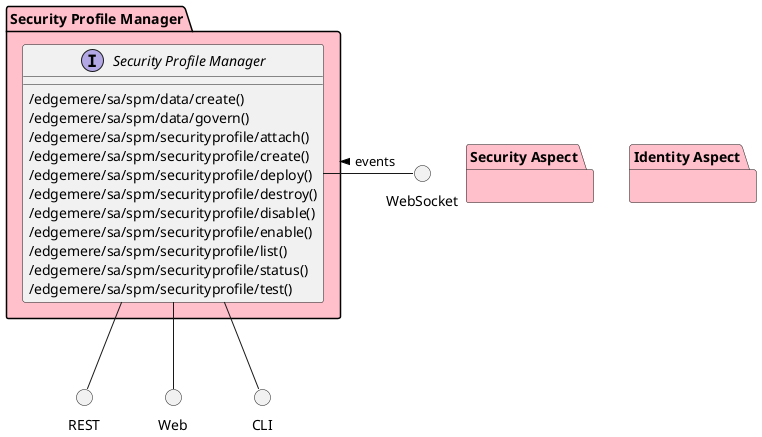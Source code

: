 @startuml


package "Security Aspect" #pink {

}

package "Identity Aspect" #pink {

}


package "Security Profile Manager" #pink {

    interface "Security Profile Manager" as i {
    
            /edgemere/sa/spm/data/create()
            /edgemere/sa/spm/data/govern()
            /edgemere/sa/spm/securityprofile/attach()
            /edgemere/sa/spm/securityprofile/create()
            /edgemere/sa/spm/securityprofile/deploy()
            /edgemere/sa/spm/securityprofile/destroy()
            /edgemere/sa/spm/securityprofile/disable()
            /edgemere/sa/spm/securityprofile/enable()
            /edgemere/sa/spm/securityprofile/list()
            /edgemere/sa/spm/securityprofile/status()
            /edgemere/sa/spm/securityprofile/test()
    
    }
}

circle REST
circle Web
circle CLI
circle WebSocket

i -down- Web
i -down- CLI
i -down- REST
WebSocket -left- i: events >

package "Security Profile Manager" #pink {


}



@enduml

